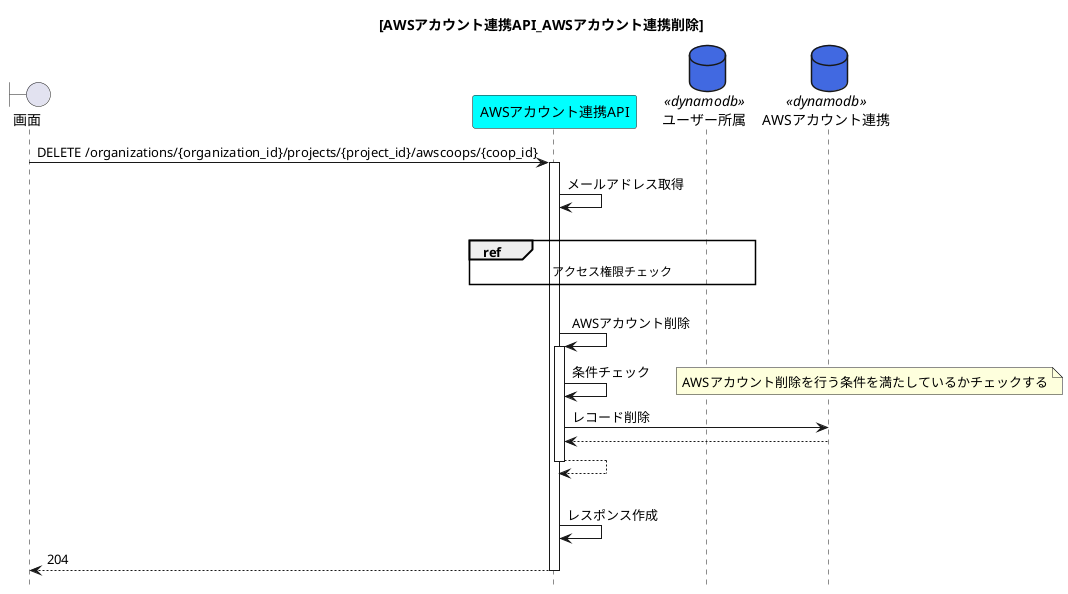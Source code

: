 @startuml{API_AWSアカウント連携_AWSアカウント連携削除.png}
title [AWSアカウント連携API_AWSアカウント連携削除]
hide footbox

boundary 画面 as view
participant AWSアカウント連携API as api_awsac_coops #cyan
'database ユーザープール as user_pools <<cognito>> #purple
database ユーザー所属 as table_affiliation <<dynamodb>> #royalblue
database AWSアカウント連携 as table_awsac_coops <<dynamodb>> #royalblue
box "ユーザーのAWS" #floralwhite
'participant AWS as users_aws #efaf27
end box

view -> api_awsac_coops : DELETE /organizations/{organization_id}/projects/{project_id}/awscoops/{coop_id}
activate api_awsac_coops
    api_awsac_coops -> api_awsac_coops :メールアドレス取得
    |||
    ref over api_awsac_coops, table_affiliation :アクセス権限チェック
    |||
    api_awsac_coops -> api_awsac_coops : AWSアカウント削除
    activate api_awsac_coops
        api_awsac_coops -> api_awsac_coops : 条件チェック
        note right :AWSアカウント削除を行う条件を満たしているかチェックする
        api_awsac_coops -> table_awsac_coops :レコード削除
        table_awsac_coops --> api_awsac_coops
        api_awsac_coops --> api_awsac_coops
    deactivate api_awsac_coops
    |||
    api_awsac_coops -> api_awsac_coops :レスポンス作成
    api_awsac_coops --> view :204
deactivate api_awsac_coops

@enduml
